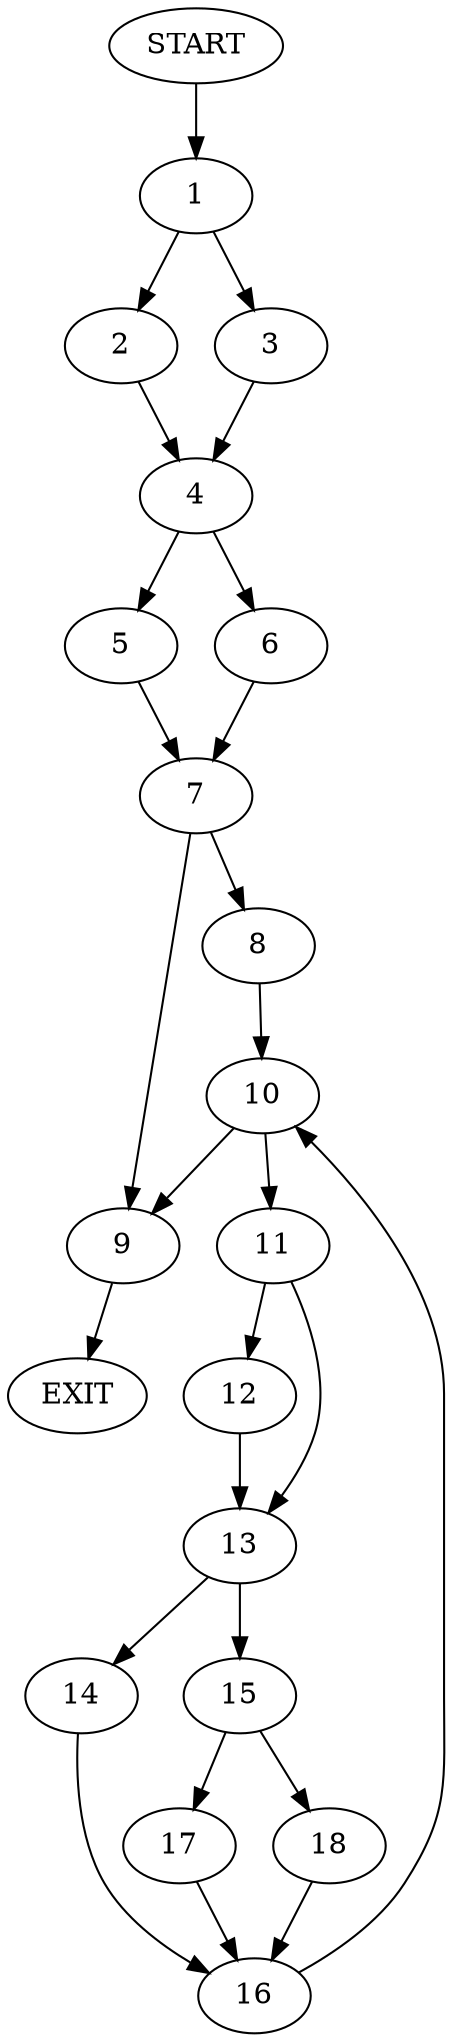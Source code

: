 digraph {
0 [label="START"]
19 [label="EXIT"]
0 -> 1
1 -> 2
1 -> 3
3 -> 4
2 -> 4
4 -> 5
4 -> 6
6 -> 7
5 -> 7
7 -> 8
7 -> 9
8 -> 10
9 -> 19
10 -> 9
10 -> 11
11 -> 12
11 -> 13
12 -> 13
13 -> 14
13 -> 15
14 -> 16
15 -> 17
15 -> 18
18 -> 16
17 -> 16
16 -> 10
}
